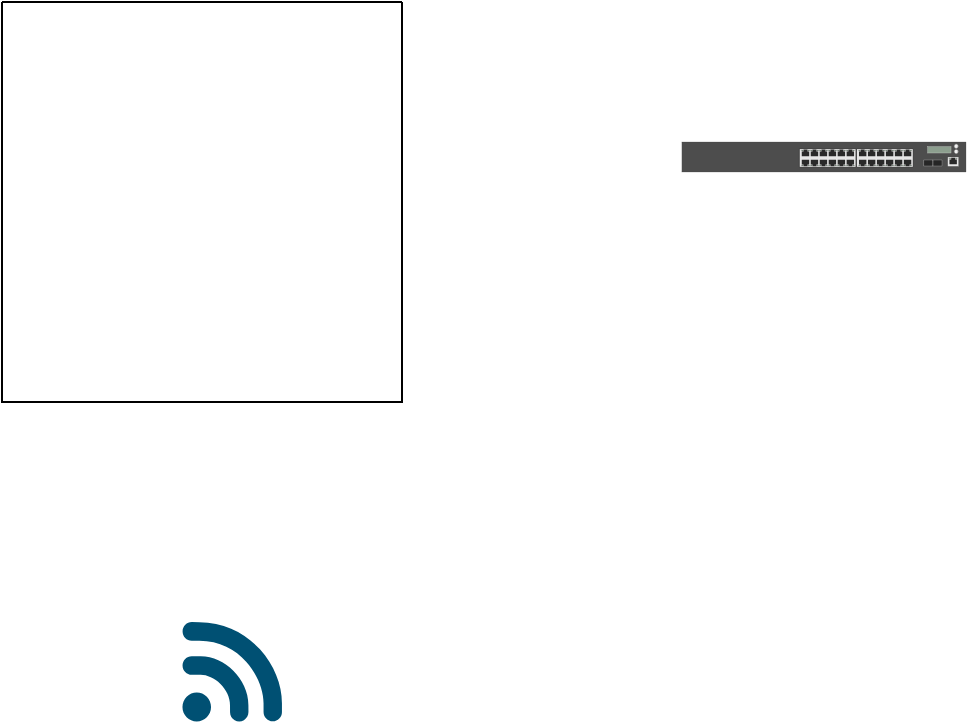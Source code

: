 <mxfile version="24.4.0" type="github">
  <diagram name="Página-1" id="UMBhfZdhM2WIyUonaC6K">
    <mxGraphModel dx="1434" dy="746" grid="1" gridSize="10" guides="1" tooltips="1" connect="1" arrows="1" fold="1" page="1" pageScale="1" pageWidth="827" pageHeight="1169" math="0" shadow="0">
      <root>
        <mxCell id="0" />
        <mxCell id="1" parent="0" />
        <mxCell id="JToZfJERb0RtRA_SCI_2-1" value="" style="swimlane;startSize=0;" parent="1" vertex="1">
          <mxGeometry x="40" y="170" width="200" height="200" as="geometry" />
        </mxCell>
        <mxCell id="sUMkyv6crgrHNItBeaA--1" value="" style="points=[[0.005,0.09,0],[0.08,0,0],[0.76,0.25,0],[1,0.92,0],[0.91,0.995,0],[0.57,0.995,0],[0.045,0.955,0],[0.005,0.43,0]];verticalLabelPosition=bottom;sketch=0;html=1;verticalAlign=top;aspect=fixed;align=center;pointerEvents=1;shape=mxgraph.cisco19.3g_4g_indicator;fillColor=#005073;strokeColor=none;" parent="1" vertex="1">
          <mxGeometry x="130" y="480" width="50" height="50" as="geometry" />
        </mxCell>
        <mxCell id="YnzvHNwbn8uObbM0psug-1" value="" style="html=1;verticalLabelPosition=bottom;verticalAlign=top;outlineConnect=0;shadow=0;dashed=0;shape=mxgraph.rack.hpe_aruba.gateways_controllers.aruba_7024_mobility_controller_front;" vertex="1" parent="1">
          <mxGeometry x="380" y="240" width="142" height="15" as="geometry" />
        </mxCell>
      </root>
    </mxGraphModel>
  </diagram>
</mxfile>
